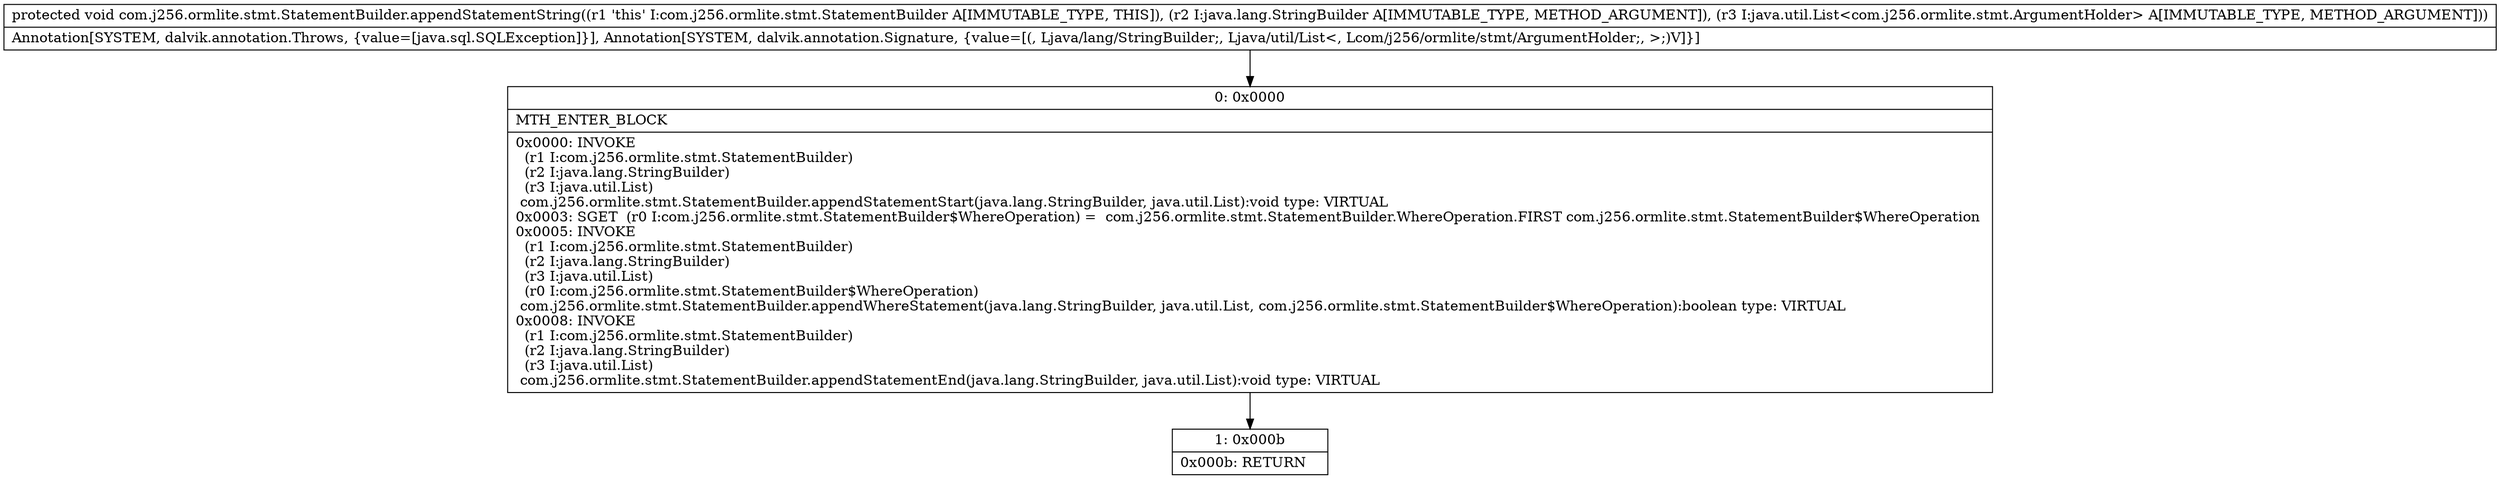 digraph "CFG forcom.j256.ormlite.stmt.StatementBuilder.appendStatementString(Ljava\/lang\/StringBuilder;Ljava\/util\/List;)V" {
Node_0 [shape=record,label="{0\:\ 0x0000|MTH_ENTER_BLOCK\l|0x0000: INVOKE  \l  (r1 I:com.j256.ormlite.stmt.StatementBuilder)\l  (r2 I:java.lang.StringBuilder)\l  (r3 I:java.util.List)\l com.j256.ormlite.stmt.StatementBuilder.appendStatementStart(java.lang.StringBuilder, java.util.List):void type: VIRTUAL \l0x0003: SGET  (r0 I:com.j256.ormlite.stmt.StatementBuilder$WhereOperation) =  com.j256.ormlite.stmt.StatementBuilder.WhereOperation.FIRST com.j256.ormlite.stmt.StatementBuilder$WhereOperation \l0x0005: INVOKE  \l  (r1 I:com.j256.ormlite.stmt.StatementBuilder)\l  (r2 I:java.lang.StringBuilder)\l  (r3 I:java.util.List)\l  (r0 I:com.j256.ormlite.stmt.StatementBuilder$WhereOperation)\l com.j256.ormlite.stmt.StatementBuilder.appendWhereStatement(java.lang.StringBuilder, java.util.List, com.j256.ormlite.stmt.StatementBuilder$WhereOperation):boolean type: VIRTUAL \l0x0008: INVOKE  \l  (r1 I:com.j256.ormlite.stmt.StatementBuilder)\l  (r2 I:java.lang.StringBuilder)\l  (r3 I:java.util.List)\l com.j256.ormlite.stmt.StatementBuilder.appendStatementEnd(java.lang.StringBuilder, java.util.List):void type: VIRTUAL \l}"];
Node_1 [shape=record,label="{1\:\ 0x000b|0x000b: RETURN   \l}"];
MethodNode[shape=record,label="{protected void com.j256.ormlite.stmt.StatementBuilder.appendStatementString((r1 'this' I:com.j256.ormlite.stmt.StatementBuilder A[IMMUTABLE_TYPE, THIS]), (r2 I:java.lang.StringBuilder A[IMMUTABLE_TYPE, METHOD_ARGUMENT]), (r3 I:java.util.List\<com.j256.ormlite.stmt.ArgumentHolder\> A[IMMUTABLE_TYPE, METHOD_ARGUMENT]))  | Annotation[SYSTEM, dalvik.annotation.Throws, \{value=[java.sql.SQLException]\}], Annotation[SYSTEM, dalvik.annotation.Signature, \{value=[(, Ljava\/lang\/StringBuilder;, Ljava\/util\/List\<, Lcom\/j256\/ormlite\/stmt\/ArgumentHolder;, \>;)V]\}]\l}"];
MethodNode -> Node_0;
Node_0 -> Node_1;
}

